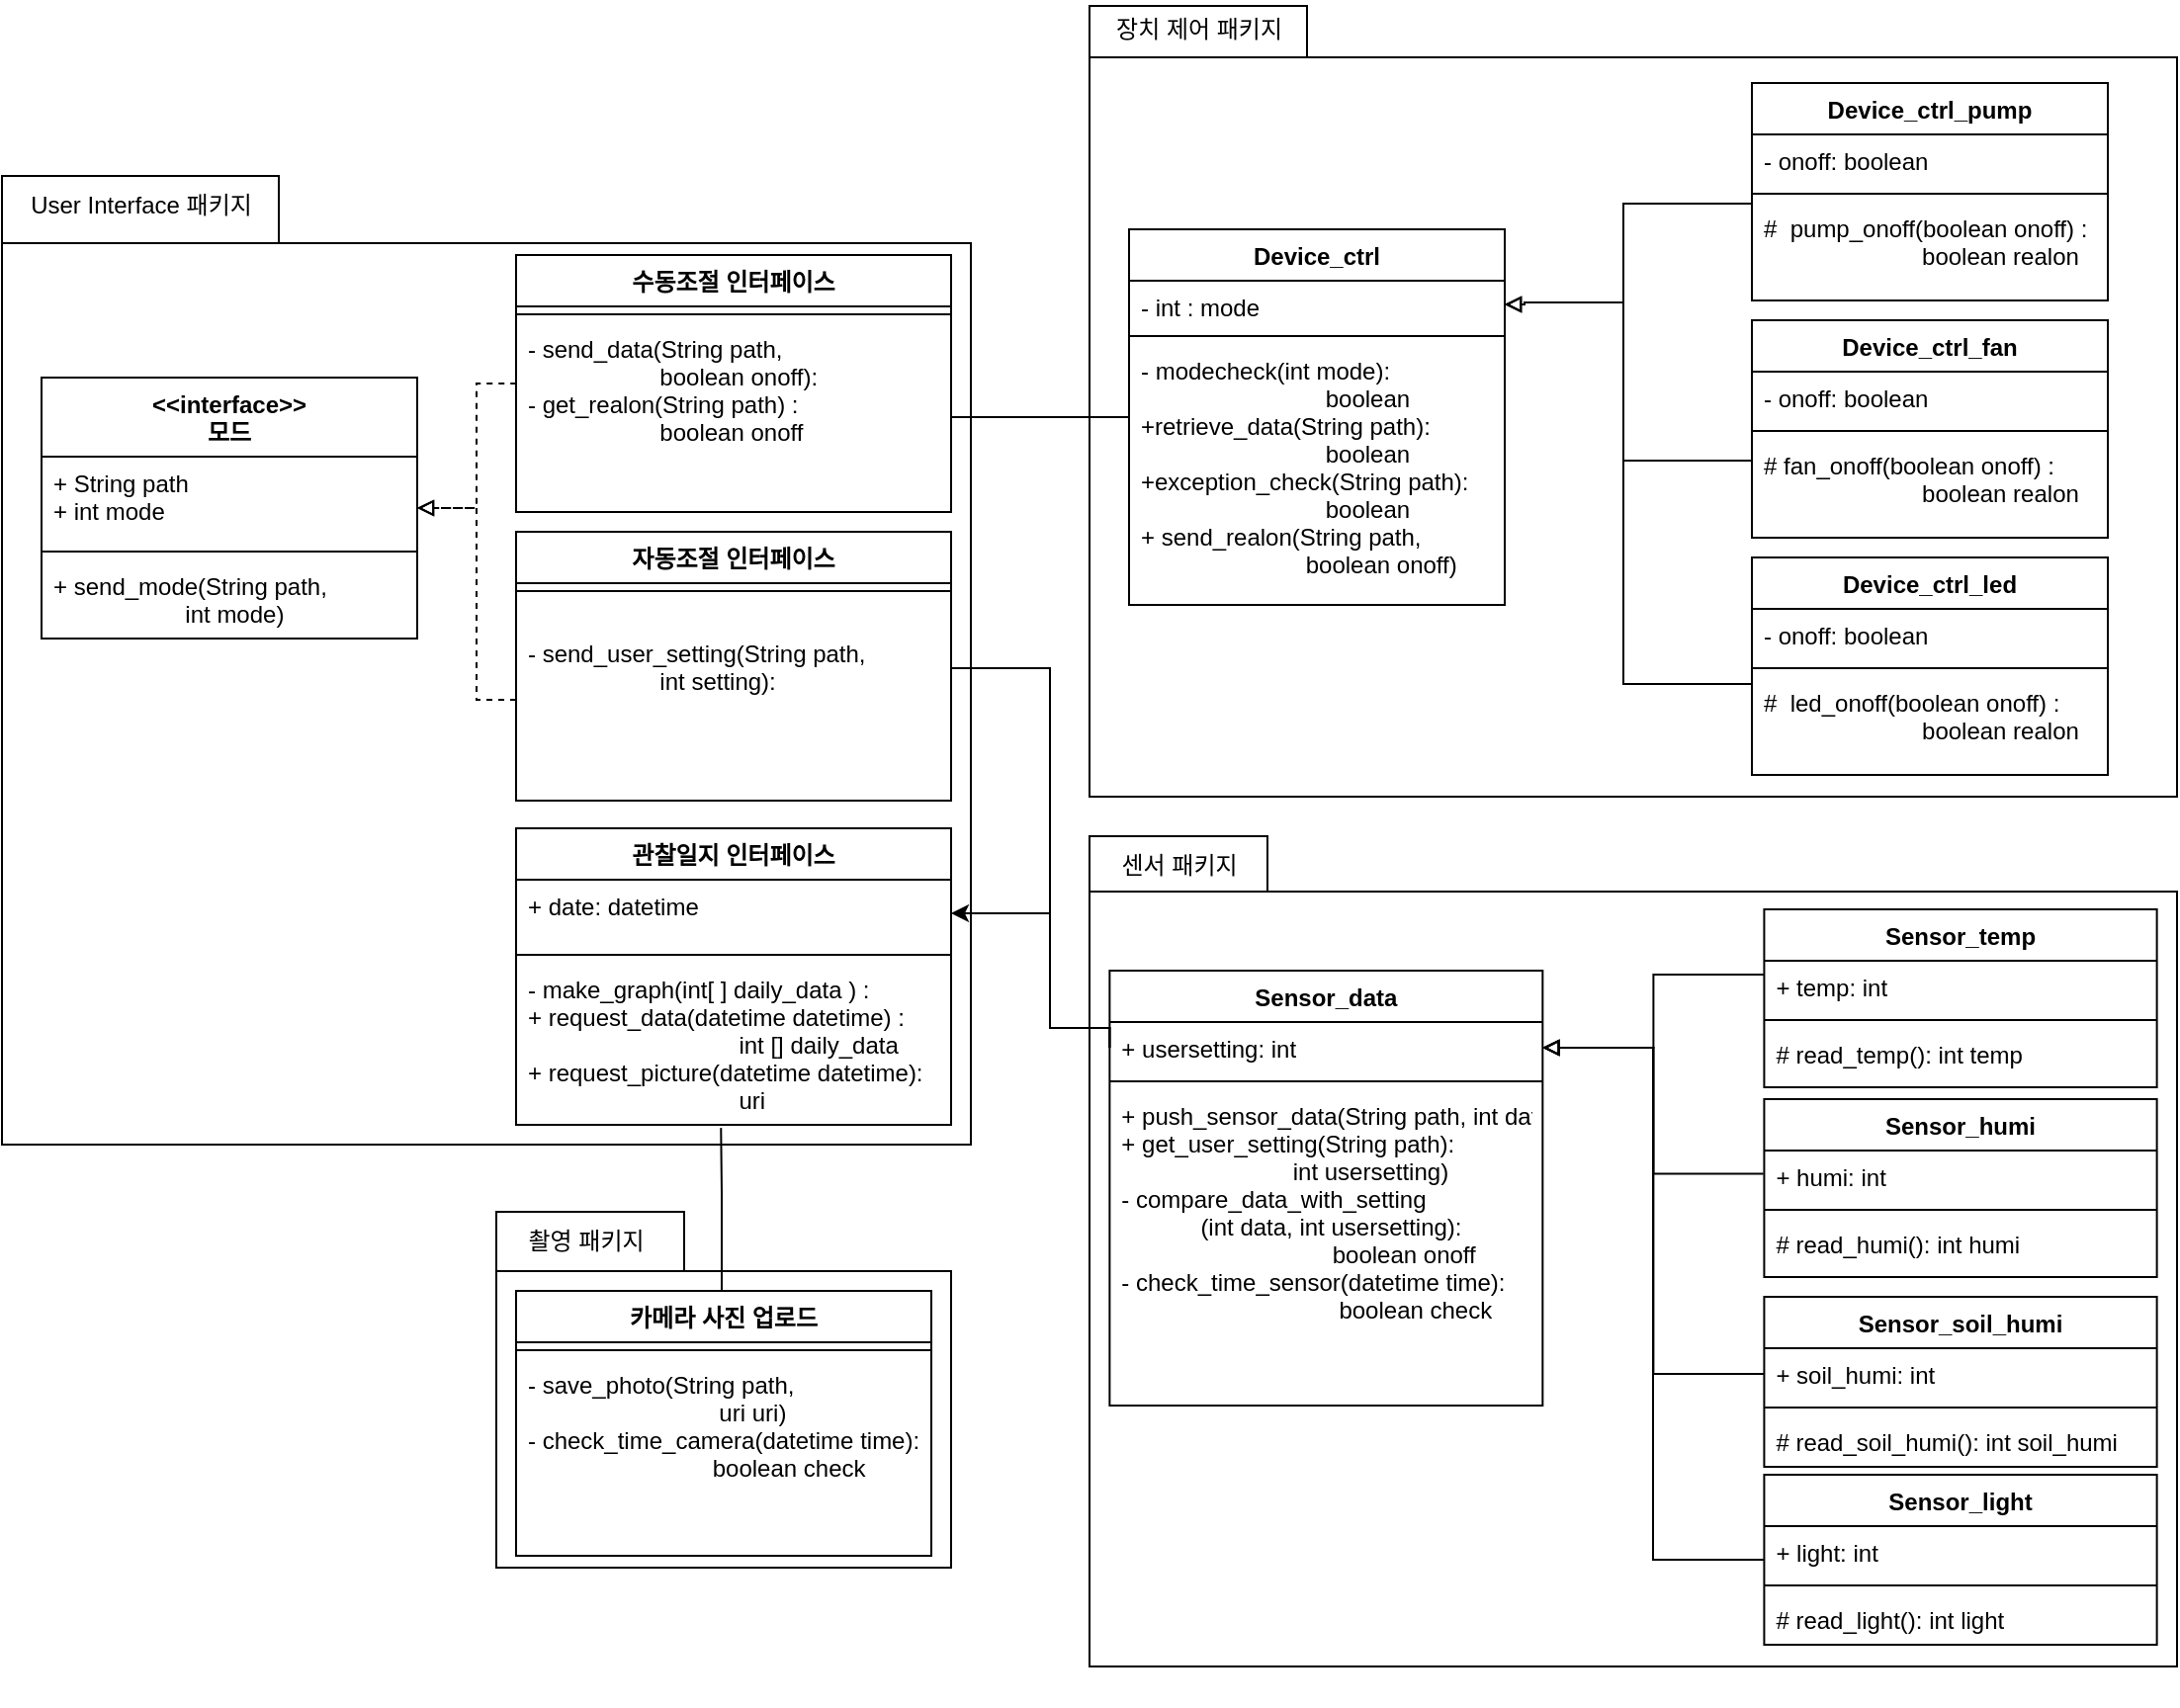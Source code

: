 <mxfile version="20.5.3" type="github">
  <diagram id="fnLHk5_FQdHGoSxvLHbr" name="페이지-1">
    <mxGraphModel dx="5266" dy="891" grid="1" gridSize="10" guides="1" tooltips="1" connect="1" arrows="1" fold="1" page="1" pageScale="1" pageWidth="3300" pageHeight="4681" math="0" shadow="0">
      <root>
        <mxCell id="0" />
        <mxCell id="1" parent="0" />
        <mxCell id="D5vVqQVgLM8rnLh1jBMB-31" value="" style="shape=folder;fontStyle=1;spacingTop=10;tabWidth=110;tabHeight=26;tabPosition=left;html=1;" parent="1" vertex="1">
          <mxGeometry x="-1300" y="90" width="550" height="400" as="geometry" />
        </mxCell>
        <mxCell id="D5vVqQVgLM8rnLh1jBMB-35" style="edgeStyle=orthogonalEdgeStyle;rounded=0;orthogonalLoop=1;jettySize=auto;html=1;endArrow=block;endFill=0;entryX=1;entryY=0.5;entryDx=0;entryDy=0;" parent="1" source="D5vVqQVgLM8rnLh1jBMB-104" target="D5vVqQVgLM8rnLh1jBMB-45" edge="1">
          <mxGeometry relative="1" as="geometry">
            <mxPoint x="-1095.0" y="308.0" as="targetPoint" />
            <Array as="points">
              <mxPoint x="-1030" y="320" />
              <mxPoint x="-1030" y="240" />
              <mxPoint x="-1080" y="240" />
            </Array>
            <mxPoint x="-965" y="344" as="sourcePoint" />
          </mxGeometry>
        </mxCell>
        <mxCell id="D5vVqQVgLM8rnLh1jBMB-42" style="edgeStyle=orthogonalEdgeStyle;rounded=0;orthogonalLoop=1;jettySize=auto;html=1;entryX=1;entryY=0.5;entryDx=0;entryDy=0;endArrow=block;endFill=0;" parent="1" source="D5vVqQVgLM8rnLh1jBMB-108" target="D5vVqQVgLM8rnLh1jBMB-45" edge="1">
          <mxGeometry relative="1" as="geometry">
            <mxPoint x="-1095.0" y="308.0" as="targetPoint" />
            <Array as="points">
              <mxPoint x="-1030" y="433" />
              <mxPoint x="-1030" y="240" />
              <mxPoint x="-1080" y="240" />
            </Array>
            <mxPoint x="-965" y="438.0" as="sourcePoint" />
          </mxGeometry>
        </mxCell>
        <mxCell id="D5vVqQVgLM8rnLh1jBMB-43" style="edgeStyle=orthogonalEdgeStyle;rounded=0;orthogonalLoop=1;jettySize=auto;html=1;endArrow=block;endFill=0;entryX=1;entryY=0.5;entryDx=0;entryDy=0;" parent="1" source="D5vVqQVgLM8rnLh1jBMB-100" target="D5vVqQVgLM8rnLh1jBMB-45" edge="1">
          <mxGeometry relative="1" as="geometry">
            <mxPoint x="-1095.0" y="308.0" as="targetPoint" />
            <Array as="points">
              <mxPoint x="-1030" y="190" />
              <mxPoint x="-1030" y="240" />
              <mxPoint x="-1080" y="240" />
            </Array>
            <mxPoint x="-965" y="268.0" as="sourcePoint" />
          </mxGeometry>
        </mxCell>
        <mxCell id="D5vVqQVgLM8rnLh1jBMB-44" value="Device_ctrl" style="swimlane;fontStyle=1;align=center;verticalAlign=top;childLayout=stackLayout;horizontal=1;startSize=26;horizontalStack=0;resizeParent=1;resizeParentMax=0;resizeLast=0;collapsible=1;marginBottom=0;" parent="1" vertex="1">
          <mxGeometry x="-1280" y="203" width="190" height="190" as="geometry" />
        </mxCell>
        <mxCell id="D5vVqQVgLM8rnLh1jBMB-45" value="- int : mode&#xa;" style="text;strokeColor=none;fillColor=none;align=left;verticalAlign=top;spacingLeft=4;spacingRight=4;overflow=hidden;rotatable=0;points=[[0,0.5],[1,0.5]];portConstraint=eastwest;" parent="D5vVqQVgLM8rnLh1jBMB-44" vertex="1">
          <mxGeometry y="26" width="190" height="24" as="geometry" />
        </mxCell>
        <mxCell id="D5vVqQVgLM8rnLh1jBMB-46" value="" style="line;strokeWidth=1;fillColor=none;align=left;verticalAlign=middle;spacingTop=-1;spacingLeft=3;spacingRight=3;rotatable=0;labelPosition=right;points=[];portConstraint=eastwest;strokeColor=inherit;" parent="D5vVqQVgLM8rnLh1jBMB-44" vertex="1">
          <mxGeometry y="50" width="190" height="8" as="geometry" />
        </mxCell>
        <mxCell id="D5vVqQVgLM8rnLh1jBMB-47" value="- modecheck(int mode): &#xa;                            boolean&#xa;+retrieve_data(String path):&#xa;                            boolean&#xa;+exception_check(String path):&#xa;                            boolean&#xa;+ send_realon(String path,&#xa;                         boolean onoff)" style="text;strokeColor=none;fillColor=none;align=left;verticalAlign=top;spacingLeft=4;spacingRight=4;overflow=hidden;rotatable=0;points=[[0,0.5],[1,0.5]];portConstraint=eastwest;" parent="D5vVqQVgLM8rnLh1jBMB-44" vertex="1">
          <mxGeometry y="58" width="190" height="132" as="geometry" />
        </mxCell>
        <mxCell id="D5vVqQVgLM8rnLh1jBMB-48" value="장치 제어 패키지" style="text;html=1;align=center;verticalAlign=middle;resizable=0;points=[];autosize=1;strokeColor=none;fillColor=none;" parent="1" vertex="1">
          <mxGeometry x="-1300" y="87" width="110" height="30" as="geometry" />
        </mxCell>
        <mxCell id="D5vVqQVgLM8rnLh1jBMB-49" value="" style="group" parent="1" vertex="1" connectable="0">
          <mxGeometry x="-1300" y="510" width="550" height="440" as="geometry" />
        </mxCell>
        <mxCell id="D5vVqQVgLM8rnLh1jBMB-50" value="" style="shape=folder;fontStyle=1;spacingTop=10;tabWidth=90;tabHeight=28;tabPosition=left;html=1;" parent="D5vVqQVgLM8rnLh1jBMB-49" vertex="1">
          <mxGeometry width="550" height="420" as="geometry" />
        </mxCell>
        <mxCell id="D5vVqQVgLM8rnLh1jBMB-63" value="Sensor_data" style="swimlane;fontStyle=1;align=center;verticalAlign=top;childLayout=stackLayout;horizontal=1;startSize=26;horizontalStack=0;resizeParent=1;resizeParentMax=0;resizeLast=0;collapsible=1;marginBottom=0;" parent="D5vVqQVgLM8rnLh1jBMB-49" vertex="1">
          <mxGeometry x="10.185" y="68" width="218.981" height="220" as="geometry" />
        </mxCell>
        <mxCell id="D5vVqQVgLM8rnLh1jBMB-64" value="+ usersetting: int" style="text;strokeColor=none;fillColor=none;align=left;verticalAlign=top;spacingLeft=4;spacingRight=4;overflow=hidden;rotatable=0;points=[[0,0.5],[1,0.5]];portConstraint=eastwest;" parent="D5vVqQVgLM8rnLh1jBMB-63" vertex="1">
          <mxGeometry y="26" width="218.981" height="26" as="geometry" />
        </mxCell>
        <mxCell id="D5vVqQVgLM8rnLh1jBMB-65" value="" style="line;strokeWidth=1;fillColor=none;align=left;verticalAlign=middle;spacingTop=-1;spacingLeft=3;spacingRight=3;rotatable=0;labelPosition=right;points=[];portConstraint=eastwest;strokeColor=inherit;" parent="D5vVqQVgLM8rnLh1jBMB-63" vertex="1">
          <mxGeometry y="52" width="218.981" height="8" as="geometry" />
        </mxCell>
        <mxCell id="D5vVqQVgLM8rnLh1jBMB-66" value="+ push_sensor_data(String path, int data):&#xa;+ get_user_setting(String path):&#xa;                          int usersetting)&#xa;- compare_data_with_setting&#xa;            (int data, int usersetting):&#xa;                                boolean onoff&#xa;- check_time_sensor(datetime time):&#xa;                                 boolean check" style="text;strokeColor=none;fillColor=none;align=left;verticalAlign=top;spacingLeft=4;spacingRight=4;overflow=hidden;rotatable=0;points=[[0,0.5],[1,0.5]];portConstraint=eastwest;" parent="D5vVqQVgLM8rnLh1jBMB-63" vertex="1">
          <mxGeometry y="60" width="218.981" height="160" as="geometry" />
        </mxCell>
        <mxCell id="D5vVqQVgLM8rnLh1jBMB-67" style="edgeStyle=orthogonalEdgeStyle;rounded=0;orthogonalLoop=1;jettySize=auto;html=1;exitX=-0.002;exitY=0.259;exitDx=0;exitDy=0;endArrow=block;endFill=0;exitPerimeter=0;entryX=1;entryY=0.5;entryDx=0;entryDy=0;" parent="D5vVqQVgLM8rnLh1jBMB-49" target="D5vVqQVgLM8rnLh1jBMB-64" edge="1">
          <mxGeometry relative="1" as="geometry">
            <mxPoint x="340.817" y="170.734" as="sourcePoint" />
            <mxPoint x="208.796" y="93.0" as="targetPoint" />
            <Array as="points">
              <mxPoint x="285.185" y="171" />
              <mxPoint x="285.185" y="107" />
            </Array>
          </mxGeometry>
        </mxCell>
        <mxCell id="D5vVqQVgLM8rnLh1jBMB-69" style="edgeStyle=orthogonalEdgeStyle;rounded=0;orthogonalLoop=1;jettySize=auto;html=1;endArrow=block;endFill=0;entryX=1;entryY=0.5;entryDx=0;entryDy=0;" parent="D5vVqQVgLM8rnLh1jBMB-49" source="D5vVqQVgLM8rnLh1jBMB-124" target="D5vVqQVgLM8rnLh1jBMB-64" edge="1">
          <mxGeometry relative="1" as="geometry">
            <mxPoint x="341.204" y="330" as="sourcePoint" />
            <mxPoint x="208.796" y="93.0" as="targetPoint" />
            <Array as="points">
              <mxPoint x="285" y="366" />
              <mxPoint x="285" y="107" />
            </Array>
          </mxGeometry>
        </mxCell>
        <mxCell id="D5vVqQVgLM8rnLh1jBMB-70" style="edgeStyle=orthogonalEdgeStyle;rounded=0;orthogonalLoop=1;jettySize=auto;html=1;exitX=0;exitY=0.5;exitDx=0;exitDy=0;endArrow=block;endFill=0;entryX=1;entryY=0.5;entryDx=0;entryDy=0;" parent="D5vVqQVgLM8rnLh1jBMB-49" target="D5vVqQVgLM8rnLh1jBMB-64" edge="1">
          <mxGeometry relative="1" as="geometry">
            <mxPoint x="341.204" y="70" as="sourcePoint" />
            <mxPoint x="208.796" y="44.0" as="targetPoint" />
            <Array as="points">
              <mxPoint x="285.185" y="70" />
              <mxPoint x="285.185" y="107" />
            </Array>
          </mxGeometry>
        </mxCell>
        <mxCell id="D5vVqQVgLM8rnLh1jBMB-71" value="센서 패키지" style="text;html=1;align=center;verticalAlign=middle;resizable=0;points=[];autosize=1;strokeColor=none;fillColor=none;" parent="D5vVqQVgLM8rnLh1jBMB-49" vertex="1">
          <mxGeometry width="90" height="30" as="geometry" />
        </mxCell>
        <mxCell id="D5vVqQVgLM8rnLh1jBMB-112" value="Sensor_temp" style="swimlane;fontStyle=1;align=center;verticalAlign=top;childLayout=stackLayout;horizontal=1;startSize=26;horizontalStack=0;resizeParent=1;resizeParentMax=0;resizeLast=0;collapsible=1;marginBottom=0;" parent="D5vVqQVgLM8rnLh1jBMB-49" vertex="1">
          <mxGeometry x="341.204" y="37" width="198.611" height="90" as="geometry" />
        </mxCell>
        <mxCell id="D5vVqQVgLM8rnLh1jBMB-113" value="+ temp: int" style="text;strokeColor=none;fillColor=none;align=left;verticalAlign=top;spacingLeft=4;spacingRight=4;overflow=hidden;rotatable=0;points=[[0,0.5],[1,0.5]];portConstraint=eastwest;" parent="D5vVqQVgLM8rnLh1jBMB-112" vertex="1">
          <mxGeometry y="26" width="198.611" height="26" as="geometry" />
        </mxCell>
        <mxCell id="D5vVqQVgLM8rnLh1jBMB-114" value="" style="line;strokeWidth=1;fillColor=none;align=left;verticalAlign=middle;spacingTop=-1;spacingLeft=3;spacingRight=3;rotatable=0;labelPosition=right;points=[];portConstraint=eastwest;strokeColor=inherit;" parent="D5vVqQVgLM8rnLh1jBMB-112" vertex="1">
          <mxGeometry y="52" width="198.611" height="8" as="geometry" />
        </mxCell>
        <mxCell id="D5vVqQVgLM8rnLh1jBMB-115" value="# read_temp(): int temp" style="text;strokeColor=none;fillColor=none;align=left;verticalAlign=top;spacingLeft=4;spacingRight=4;overflow=hidden;rotatable=0;points=[[0,0.5],[1,0.5]];portConstraint=eastwest;" parent="D5vVqQVgLM8rnLh1jBMB-112" vertex="1">
          <mxGeometry y="60" width="198.611" height="30" as="geometry" />
        </mxCell>
        <mxCell id="D5vVqQVgLM8rnLh1jBMB-116" value="Sensor_humi" style="swimlane;fontStyle=1;align=center;verticalAlign=top;childLayout=stackLayout;horizontal=1;startSize=26;horizontalStack=0;resizeParent=1;resizeParentMax=0;resizeLast=0;collapsible=1;marginBottom=0;" parent="D5vVqQVgLM8rnLh1jBMB-49" vertex="1">
          <mxGeometry x="341.204" y="133" width="198.611" height="90" as="geometry" />
        </mxCell>
        <mxCell id="D5vVqQVgLM8rnLh1jBMB-117" value="+ humi: int" style="text;strokeColor=none;fillColor=none;align=left;verticalAlign=top;spacingLeft=4;spacingRight=4;overflow=hidden;rotatable=0;points=[[0,0.5],[1,0.5]];portConstraint=eastwest;" parent="D5vVqQVgLM8rnLh1jBMB-116" vertex="1">
          <mxGeometry y="26" width="198.611" height="26" as="geometry" />
        </mxCell>
        <mxCell id="D5vVqQVgLM8rnLh1jBMB-118" value="" style="line;strokeWidth=1;fillColor=none;align=left;verticalAlign=middle;spacingTop=-1;spacingLeft=3;spacingRight=3;rotatable=0;labelPosition=right;points=[];portConstraint=eastwest;strokeColor=inherit;" parent="D5vVqQVgLM8rnLh1jBMB-116" vertex="1">
          <mxGeometry y="52" width="198.611" height="8" as="geometry" />
        </mxCell>
        <mxCell id="D5vVqQVgLM8rnLh1jBMB-119" value="# read_humi(): int humi" style="text;strokeColor=none;fillColor=none;align=left;verticalAlign=top;spacingLeft=4;spacingRight=4;overflow=hidden;rotatable=0;points=[[0,0.5],[1,0.5]];portConstraint=eastwest;" parent="D5vVqQVgLM8rnLh1jBMB-116" vertex="1">
          <mxGeometry y="60" width="198.611" height="30" as="geometry" />
        </mxCell>
        <mxCell id="D5vVqQVgLM8rnLh1jBMB-120" value="Sensor_soil_humi" style="swimlane;fontStyle=1;align=center;verticalAlign=top;childLayout=stackLayout;horizontal=1;startSize=26;horizontalStack=0;resizeParent=1;resizeParentMax=0;resizeLast=0;collapsible=1;marginBottom=0;" parent="D5vVqQVgLM8rnLh1jBMB-49" vertex="1">
          <mxGeometry x="341.204" y="233" width="198.611" height="86" as="geometry" />
        </mxCell>
        <mxCell id="D5vVqQVgLM8rnLh1jBMB-121" value="+ soil_humi: int" style="text;strokeColor=none;fillColor=none;align=left;verticalAlign=top;spacingLeft=4;spacingRight=4;overflow=hidden;rotatable=0;points=[[0,0.5],[1,0.5]];portConstraint=eastwest;" parent="D5vVqQVgLM8rnLh1jBMB-120" vertex="1">
          <mxGeometry y="26" width="198.611" height="26" as="geometry" />
        </mxCell>
        <mxCell id="D5vVqQVgLM8rnLh1jBMB-122" value="" style="line;strokeWidth=1;fillColor=none;align=left;verticalAlign=middle;spacingTop=-1;spacingLeft=3;spacingRight=3;rotatable=0;labelPosition=right;points=[];portConstraint=eastwest;strokeColor=inherit;" parent="D5vVqQVgLM8rnLh1jBMB-120" vertex="1">
          <mxGeometry y="52" width="198.611" height="8" as="geometry" />
        </mxCell>
        <mxCell id="D5vVqQVgLM8rnLh1jBMB-123" value="# read_soil_humi(): int soil_humi" style="text;strokeColor=none;fillColor=none;align=left;verticalAlign=top;spacingLeft=4;spacingRight=4;overflow=hidden;rotatable=0;points=[[0,0.5],[1,0.5]];portConstraint=eastwest;" parent="D5vVqQVgLM8rnLh1jBMB-120" vertex="1">
          <mxGeometry y="60" width="198.611" height="26" as="geometry" />
        </mxCell>
        <mxCell id="D5vVqQVgLM8rnLh1jBMB-124" value="Sensor_light" style="swimlane;fontStyle=1;align=center;verticalAlign=top;childLayout=stackLayout;horizontal=1;startSize=26;horizontalStack=0;resizeParent=1;resizeParentMax=0;resizeLast=0;collapsible=1;marginBottom=0;" parent="D5vVqQVgLM8rnLh1jBMB-49" vertex="1">
          <mxGeometry x="341.204" y="323" width="198.611" height="86" as="geometry" />
        </mxCell>
        <mxCell id="D5vVqQVgLM8rnLh1jBMB-125" value="+ light: int" style="text;strokeColor=none;fillColor=none;align=left;verticalAlign=top;spacingLeft=4;spacingRight=4;overflow=hidden;rotatable=0;points=[[0,0.5],[1,0.5]];portConstraint=eastwest;" parent="D5vVqQVgLM8rnLh1jBMB-124" vertex="1">
          <mxGeometry y="26" width="198.611" height="26" as="geometry" />
        </mxCell>
        <mxCell id="D5vVqQVgLM8rnLh1jBMB-126" value="" style="line;strokeWidth=1;fillColor=none;align=left;verticalAlign=middle;spacingTop=-1;spacingLeft=3;spacingRight=3;rotatable=0;labelPosition=right;points=[];portConstraint=eastwest;strokeColor=inherit;" parent="D5vVqQVgLM8rnLh1jBMB-124" vertex="1">
          <mxGeometry y="52" width="198.611" height="8" as="geometry" />
        </mxCell>
        <mxCell id="D5vVqQVgLM8rnLh1jBMB-127" value="# read_light(): int light" style="text;strokeColor=none;fillColor=none;align=left;verticalAlign=top;spacingLeft=4;spacingRight=4;overflow=hidden;rotatable=0;points=[[0,0.5],[1,0.5]];portConstraint=eastwest;" parent="D5vVqQVgLM8rnLh1jBMB-124" vertex="1">
          <mxGeometry y="60" width="198.611" height="26" as="geometry" />
        </mxCell>
        <mxCell id="D5vVqQVgLM8rnLh1jBMB-128" style="edgeStyle=orthogonalEdgeStyle;rounded=0;orthogonalLoop=1;jettySize=auto;html=1;endArrow=block;endFill=0;" parent="D5vVqQVgLM8rnLh1jBMB-49" source="D5vVqQVgLM8rnLh1jBMB-121" target="D5vVqQVgLM8rnLh1jBMB-64" edge="1">
          <mxGeometry relative="1" as="geometry" />
        </mxCell>
        <mxCell id="D5vVqQVgLM8rnLh1jBMB-72" value="" style="group" parent="1" vertex="1" connectable="0">
          <mxGeometry x="-1600" y="700" width="230" height="180" as="geometry" />
        </mxCell>
        <mxCell id="D5vVqQVgLM8rnLh1jBMB-73" value="" style="shape=folder;fontStyle=1;spacingTop=10;tabWidth=95;tabHeight=30;tabPosition=left;html=1;" parent="D5vVqQVgLM8rnLh1jBMB-72" vertex="1">
          <mxGeometry width="230" height="180" as="geometry" />
        </mxCell>
        <mxCell id="D5vVqQVgLM8rnLh1jBMB-74" value="카메라 사진 업로드" style="swimlane;fontStyle=1;align=center;verticalAlign=top;childLayout=stackLayout;horizontal=1;startSize=26;horizontalStack=0;resizeParent=1;resizeParentMax=0;resizeLast=0;collapsible=1;marginBottom=0;" parent="D5vVqQVgLM8rnLh1jBMB-72" vertex="1">
          <mxGeometry x="10" y="40" width="210" height="134" as="geometry" />
        </mxCell>
        <mxCell id="D5vVqQVgLM8rnLh1jBMB-75" value="" style="line;strokeWidth=1;fillColor=none;align=left;verticalAlign=middle;spacingTop=-1;spacingLeft=3;spacingRight=3;rotatable=0;labelPosition=right;points=[];portConstraint=eastwest;strokeColor=inherit;" parent="D5vVqQVgLM8rnLh1jBMB-74" vertex="1">
          <mxGeometry y="26" width="210" height="8" as="geometry" />
        </mxCell>
        <mxCell id="D5vVqQVgLM8rnLh1jBMB-76" value="- save_photo(String path,&#xa;                             uri uri)&#xa;- check_time_camera(datetime time):&#xa;                            boolean check&#xa;" style="text;strokeColor=none;fillColor=none;align=left;verticalAlign=top;spacingLeft=4;spacingRight=4;overflow=hidden;rotatable=0;points=[[0,0.5],[1,0.5]];portConstraint=eastwest;" parent="D5vVqQVgLM8rnLh1jBMB-74" vertex="1">
          <mxGeometry y="34" width="210" height="100" as="geometry" />
        </mxCell>
        <mxCell id="D5vVqQVgLM8rnLh1jBMB-77" value="촬영 패키지" style="text;html=1;align=center;verticalAlign=middle;resizable=0;points=[];autosize=1;strokeColor=none;fillColor=none;" parent="D5vVqQVgLM8rnLh1jBMB-72" vertex="1">
          <mxGeometry width="90" height="30" as="geometry" />
        </mxCell>
        <mxCell id="D5vVqQVgLM8rnLh1jBMB-82" value="" style="shape=folder;fontStyle=1;spacingTop=10;tabWidth=140;tabHeight=34;tabPosition=left;html=1;" parent="1" vertex="1">
          <mxGeometry x="-1850" y="176" width="490" height="490" as="geometry" />
        </mxCell>
        <mxCell id="D5vVqQVgLM8rnLh1jBMB-83" value="관찰일지 인터페이스" style="swimlane;fontStyle=1;align=center;verticalAlign=top;childLayout=stackLayout;horizontal=1;startSize=26;horizontalStack=0;resizeParent=1;resizeParentMax=0;resizeLast=0;collapsible=1;marginBottom=0;" parent="1" vertex="1">
          <mxGeometry x="-1590" y="506" width="220" height="150" as="geometry" />
        </mxCell>
        <mxCell id="D5vVqQVgLM8rnLh1jBMB-84" value="+ date: datetime&#xa;" style="text;strokeColor=none;fillColor=none;align=left;verticalAlign=top;spacingLeft=4;spacingRight=4;overflow=hidden;rotatable=0;points=[[0,0.5],[1,0.5]];portConstraint=eastwest;" parent="D5vVqQVgLM8rnLh1jBMB-83" vertex="1">
          <mxGeometry y="26" width="220" height="34" as="geometry" />
        </mxCell>
        <mxCell id="D5vVqQVgLM8rnLh1jBMB-85" value="" style="line;strokeWidth=1;fillColor=none;align=left;verticalAlign=middle;spacingTop=-1;spacingLeft=3;spacingRight=3;rotatable=0;labelPosition=right;points=[];portConstraint=eastwest;strokeColor=inherit;" parent="D5vVqQVgLM8rnLh1jBMB-83" vertex="1">
          <mxGeometry y="60" width="220" height="8" as="geometry" />
        </mxCell>
        <mxCell id="D5vVqQVgLM8rnLh1jBMB-86" value="- make_graph(int[ ] daily_data ) :&#xa;+ request_data(datetime datetime) : &#xa;                                int [] daily_data&#xa;+ request_picture(datetime datetime):&#xa;                                uri" style="text;strokeColor=none;fillColor=none;align=left;verticalAlign=top;spacingLeft=4;spacingRight=4;overflow=hidden;rotatable=0;points=[[0,0.5],[1,0.5]];portConstraint=eastwest;" parent="D5vVqQVgLM8rnLh1jBMB-83" vertex="1">
          <mxGeometry y="68" width="220" height="82" as="geometry" />
        </mxCell>
        <mxCell id="D5vVqQVgLM8rnLh1jBMB-87" value="수동조절 인터페이스" style="swimlane;fontStyle=1;align=center;verticalAlign=top;childLayout=stackLayout;horizontal=1;startSize=26;horizontalStack=0;resizeParent=1;resizeParentMax=0;resizeLast=0;collapsible=1;marginBottom=0;" parent="1" vertex="1">
          <mxGeometry x="-1590" y="216" width="220" height="130" as="geometry" />
        </mxCell>
        <mxCell id="D5vVqQVgLM8rnLh1jBMB-88" value="" style="line;strokeWidth=1;fillColor=none;align=left;verticalAlign=middle;spacingTop=-1;spacingLeft=3;spacingRight=3;rotatable=0;labelPosition=right;points=[];portConstraint=eastwest;strokeColor=inherit;" parent="D5vVqQVgLM8rnLh1jBMB-87" vertex="1">
          <mxGeometry y="26" width="220" height="8" as="geometry" />
        </mxCell>
        <mxCell id="D5vVqQVgLM8rnLh1jBMB-89" value="- send_data(String path, &#xa;                    boolean onoff):&#xa;- get_realon(String path) :&#xa;                    boolean onoff" style="text;strokeColor=none;fillColor=none;align=left;verticalAlign=top;spacingLeft=4;spacingRight=4;overflow=hidden;rotatable=0;points=[[0,0.5],[1,0.5]];portConstraint=eastwest;" parent="D5vVqQVgLM8rnLh1jBMB-87" vertex="1">
          <mxGeometry y="34" width="220" height="96" as="geometry" />
        </mxCell>
        <mxCell id="D5vVqQVgLM8rnLh1jBMB-90" value="자동조절 인터페이스" style="swimlane;fontStyle=1;align=center;verticalAlign=top;childLayout=stackLayout;horizontal=1;startSize=26;horizontalStack=0;resizeParent=1;resizeParentMax=0;resizeLast=0;collapsible=1;marginBottom=0;" parent="1" vertex="1">
          <mxGeometry x="-1590" y="356" width="220" height="136" as="geometry" />
        </mxCell>
        <mxCell id="D5vVqQVgLM8rnLh1jBMB-91" value="" style="line;strokeWidth=1;fillColor=none;align=left;verticalAlign=middle;spacingTop=-1;spacingLeft=3;spacingRight=3;rotatable=0;labelPosition=right;points=[];portConstraint=eastwest;strokeColor=inherit;" parent="D5vVqQVgLM8rnLh1jBMB-90" vertex="1">
          <mxGeometry y="26" width="220" height="8" as="geometry" />
        </mxCell>
        <mxCell id="D5vVqQVgLM8rnLh1jBMB-92" value="&#xa;- send_user_setting(String path,&#xa;                    int setting):" style="text;strokeColor=none;fillColor=none;align=left;verticalAlign=top;spacingLeft=4;spacingRight=4;overflow=hidden;rotatable=0;points=[[0,0.5],[1,0.5]];portConstraint=eastwest;" parent="D5vVqQVgLM8rnLh1jBMB-90" vertex="1">
          <mxGeometry y="34" width="220" height="102" as="geometry" />
        </mxCell>
        <mxCell id="D5vVqQVgLM8rnLh1jBMB-93" value="User Interface 패키지" style="text;html=1;align=center;verticalAlign=middle;resizable=0;points=[];autosize=1;strokeColor=none;fillColor=none;" parent="1" vertex="1">
          <mxGeometry x="-1850" y="176" width="140" height="30" as="geometry" />
        </mxCell>
        <mxCell id="D5vVqQVgLM8rnLh1jBMB-94" style="edgeStyle=orthogonalEdgeStyle;rounded=0;orthogonalLoop=1;jettySize=auto;html=1;endArrow=none;endFill=0;startArrow=block;startFill=0;dashed=1;" parent="1" source="D5vVqQVgLM8rnLh1jBMB-95" target="D5vVqQVgLM8rnLh1jBMB-87" edge="1">
          <mxGeometry relative="1" as="geometry">
            <Array as="points">
              <mxPoint x="-1610" y="344" />
              <mxPoint x="-1610" y="281" />
            </Array>
          </mxGeometry>
        </mxCell>
        <mxCell id="D5vVqQVgLM8rnLh1jBMB-95" value="&lt;&lt;interface&gt;&gt; &#xa;모드" style="swimlane;fontStyle=1;align=center;verticalAlign=top;childLayout=stackLayout;horizontal=1;startSize=40;horizontalStack=0;resizeParent=1;resizeParentMax=0;resizeLast=0;collapsible=1;marginBottom=0;" parent="1" vertex="1">
          <mxGeometry x="-1830" y="278" width="190" height="132" as="geometry" />
        </mxCell>
        <mxCell id="D5vVqQVgLM8rnLh1jBMB-96" value="+ String path&#xa;+ int mode" style="text;strokeColor=none;fillColor=none;align=left;verticalAlign=top;spacingLeft=4;spacingRight=4;overflow=hidden;rotatable=0;points=[[0,0.5],[1,0.5]];portConstraint=eastwest;" parent="D5vVqQVgLM8rnLh1jBMB-95" vertex="1">
          <mxGeometry y="40" width="190" height="44" as="geometry" />
        </mxCell>
        <mxCell id="D5vVqQVgLM8rnLh1jBMB-97" value="" style="line;strokeWidth=1;fillColor=none;align=left;verticalAlign=middle;spacingTop=-1;spacingLeft=3;spacingRight=3;rotatable=0;labelPosition=right;points=[];portConstraint=eastwest;strokeColor=inherit;" parent="D5vVqQVgLM8rnLh1jBMB-95" vertex="1">
          <mxGeometry y="84" width="190" height="8" as="geometry" />
        </mxCell>
        <mxCell id="D5vVqQVgLM8rnLh1jBMB-98" value="+ send_mode(String path,&#xa;                    int mode)" style="text;strokeColor=none;fillColor=none;align=left;verticalAlign=top;spacingLeft=4;spacingRight=4;overflow=hidden;rotatable=0;points=[[0,0.5],[1,0.5]];portConstraint=eastwest;" parent="D5vVqQVgLM8rnLh1jBMB-95" vertex="1">
          <mxGeometry y="92" width="190" height="40" as="geometry" />
        </mxCell>
        <mxCell id="D5vVqQVgLM8rnLh1jBMB-99" style="edgeStyle=orthogonalEdgeStyle;rounded=0;orthogonalLoop=1;jettySize=auto;html=1;startArrow=none;startFill=0;endArrow=block;endFill=0;dashed=1;" parent="1" source="D5vVqQVgLM8rnLh1jBMB-92" target="D5vVqQVgLM8rnLh1jBMB-95" edge="1">
          <mxGeometry relative="1" as="geometry">
            <Array as="points">
              <mxPoint x="-1610" y="441" />
              <mxPoint x="-1610" y="344" />
            </Array>
          </mxGeometry>
        </mxCell>
        <mxCell id="D5vVqQVgLM8rnLh1jBMB-100" value="Device_ctrl_pump" style="swimlane;fontStyle=1;align=center;verticalAlign=top;childLayout=stackLayout;horizontal=1;startSize=26;horizontalStack=0;resizeParent=1;resizeParentMax=0;resizeLast=0;collapsible=1;marginBottom=0;" parent="1" vertex="1">
          <mxGeometry x="-965" y="129" width="180" height="110" as="geometry" />
        </mxCell>
        <mxCell id="D5vVqQVgLM8rnLh1jBMB-101" value="- onoff: boolean" style="text;strokeColor=none;fillColor=none;align=left;verticalAlign=top;spacingLeft=4;spacingRight=4;overflow=hidden;rotatable=0;points=[[0,0.5],[1,0.5]];portConstraint=eastwest;" parent="D5vVqQVgLM8rnLh1jBMB-100" vertex="1">
          <mxGeometry y="26" width="180" height="26" as="geometry" />
        </mxCell>
        <mxCell id="D5vVqQVgLM8rnLh1jBMB-102" value="" style="line;strokeWidth=1;fillColor=none;align=left;verticalAlign=middle;spacingTop=-1;spacingLeft=3;spacingRight=3;rotatable=0;labelPosition=right;points=[];portConstraint=eastwest;strokeColor=inherit;" parent="D5vVqQVgLM8rnLh1jBMB-100" vertex="1">
          <mxGeometry y="52" width="180" height="8" as="geometry" />
        </mxCell>
        <mxCell id="D5vVqQVgLM8rnLh1jBMB-103" value="#  pump_onoff(boolean onoff) :&#xa;                        boolean realon " style="text;strokeColor=none;fillColor=none;align=left;verticalAlign=top;spacingLeft=4;spacingRight=4;overflow=hidden;rotatable=0;points=[[0,0.5],[1,0.5]];portConstraint=eastwest;" parent="D5vVqQVgLM8rnLh1jBMB-100" vertex="1">
          <mxGeometry y="60" width="180" height="50" as="geometry" />
        </mxCell>
        <mxCell id="D5vVqQVgLM8rnLh1jBMB-104" value="Device_ctrl_fan" style="swimlane;fontStyle=1;align=center;verticalAlign=top;childLayout=stackLayout;horizontal=1;startSize=26;horizontalStack=0;resizeParent=1;resizeParentMax=0;resizeLast=0;collapsible=1;marginBottom=0;" parent="1" vertex="1">
          <mxGeometry x="-965" y="249" width="180" height="110" as="geometry" />
        </mxCell>
        <mxCell id="D5vVqQVgLM8rnLh1jBMB-105" value="- onoff: boolean" style="text;strokeColor=none;fillColor=none;align=left;verticalAlign=top;spacingLeft=4;spacingRight=4;overflow=hidden;rotatable=0;points=[[0,0.5],[1,0.5]];portConstraint=eastwest;" parent="D5vVqQVgLM8rnLh1jBMB-104" vertex="1">
          <mxGeometry y="26" width="180" height="26" as="geometry" />
        </mxCell>
        <mxCell id="D5vVqQVgLM8rnLh1jBMB-106" value="" style="line;strokeWidth=1;fillColor=none;align=left;verticalAlign=middle;spacingTop=-1;spacingLeft=3;spacingRight=3;rotatable=0;labelPosition=right;points=[];portConstraint=eastwest;strokeColor=inherit;" parent="D5vVqQVgLM8rnLh1jBMB-104" vertex="1">
          <mxGeometry y="52" width="180" height="8" as="geometry" />
        </mxCell>
        <mxCell id="D5vVqQVgLM8rnLh1jBMB-107" value="# fan_onoff(boolean onoff) :&#xa;                        boolean realon " style="text;strokeColor=none;fillColor=none;align=left;verticalAlign=top;spacingLeft=4;spacingRight=4;overflow=hidden;rotatable=0;points=[[0,0.5],[1,0.5]];portConstraint=eastwest;" parent="D5vVqQVgLM8rnLh1jBMB-104" vertex="1">
          <mxGeometry y="60" width="180" height="50" as="geometry" />
        </mxCell>
        <mxCell id="D5vVqQVgLM8rnLh1jBMB-108" value="Device_ctrl_led" style="swimlane;fontStyle=1;align=center;verticalAlign=top;childLayout=stackLayout;horizontal=1;startSize=26;horizontalStack=0;resizeParent=1;resizeParentMax=0;resizeLast=0;collapsible=1;marginBottom=0;" parent="1" vertex="1">
          <mxGeometry x="-965" y="369" width="180" height="110" as="geometry" />
        </mxCell>
        <mxCell id="D5vVqQVgLM8rnLh1jBMB-109" value="- onoff: boolean" style="text;strokeColor=none;fillColor=none;align=left;verticalAlign=top;spacingLeft=4;spacingRight=4;overflow=hidden;rotatable=0;points=[[0,0.5],[1,0.5]];portConstraint=eastwest;" parent="D5vVqQVgLM8rnLh1jBMB-108" vertex="1">
          <mxGeometry y="26" width="180" height="26" as="geometry" />
        </mxCell>
        <mxCell id="D5vVqQVgLM8rnLh1jBMB-110" value="" style="line;strokeWidth=1;fillColor=none;align=left;verticalAlign=middle;spacingTop=-1;spacingLeft=3;spacingRight=3;rotatable=0;labelPosition=right;points=[];portConstraint=eastwest;strokeColor=inherit;" parent="D5vVqQVgLM8rnLh1jBMB-108" vertex="1">
          <mxGeometry y="52" width="180" height="8" as="geometry" />
        </mxCell>
        <mxCell id="D5vVqQVgLM8rnLh1jBMB-111" value="#  led_onoff(boolean onoff) :&#xa;                        boolean realon " style="text;strokeColor=none;fillColor=none;align=left;verticalAlign=top;spacingLeft=4;spacingRight=4;overflow=hidden;rotatable=0;points=[[0,0.5],[1,0.5]];portConstraint=eastwest;" parent="D5vVqQVgLM8rnLh1jBMB-108" vertex="1">
          <mxGeometry y="60" width="180" height="50" as="geometry" />
        </mxCell>
        <mxCell id="D5vVqQVgLM8rnLh1jBMB-80" style="edgeStyle=orthogonalEdgeStyle;rounded=0;orthogonalLoop=1;jettySize=auto;html=1;exitX=0;exitY=0.5;exitDx=0;exitDy=0;endArrow=classic;endFill=1;entryX=1;entryY=0.5;entryDx=0;entryDy=0;" parent="1" source="D5vVqQVgLM8rnLh1jBMB-64" target="D5vVqQVgLM8rnLh1jBMB-84" edge="1">
          <mxGeometry relative="1" as="geometry">
            <mxPoint x="-1105" y="669" as="targetPoint" />
            <mxPoint x="-1105" y="603.0" as="sourcePoint" />
            <Array as="points">
              <mxPoint x="-1320" y="607" />
              <mxPoint x="-1320" y="549" />
            </Array>
          </mxGeometry>
        </mxCell>
        <mxCell id="D5vVqQVgLM8rnLh1jBMB-78" style="edgeStyle=orthogonalEdgeStyle;rounded=0;orthogonalLoop=1;jettySize=auto;html=1;endArrow=none;endFill=0;exitX=0;exitY=0.5;exitDx=0;exitDy=0;" parent="1" source="D5vVqQVgLM8rnLh1jBMB-64" target="D5vVqQVgLM8rnLh1jBMB-90" edge="1">
          <mxGeometry relative="1" as="geometry">
            <Array as="points">
              <mxPoint x="-1320" y="607" />
              <mxPoint x="-1320" y="425" />
            </Array>
          </mxGeometry>
        </mxCell>
        <mxCell id="D5vVqQVgLM8rnLh1jBMB-81" style="edgeStyle=orthogonalEdgeStyle;rounded=0;orthogonalLoop=1;jettySize=auto;html=1;entryX=0.471;entryY=1.019;entryDx=0;entryDy=0;endArrow=none;endFill=0;exitX=0.5;exitY=0;exitDx=0;exitDy=0;entryPerimeter=0;" parent="1" source="D5vVqQVgLM8rnLh1jBMB-74" target="D5vVqQVgLM8rnLh1jBMB-86" edge="1">
          <mxGeometry relative="1" as="geometry">
            <Array as="points">
              <mxPoint x="-1486" y="740" />
              <mxPoint x="-1486" y="690" />
              <mxPoint x="-1486" y="690" />
            </Array>
          </mxGeometry>
        </mxCell>
        <mxCell id="Ux_mzPihkgH7S6a4n0nw-1" style="edgeStyle=orthogonalEdgeStyle;rounded=0;orthogonalLoop=1;jettySize=auto;html=1;endArrow=none;endFill=0;" parent="1" source="D5vVqQVgLM8rnLh1jBMB-89" target="D5vVqQVgLM8rnLh1jBMB-44" edge="1">
          <mxGeometry relative="1" as="geometry" />
        </mxCell>
      </root>
    </mxGraphModel>
  </diagram>
</mxfile>
